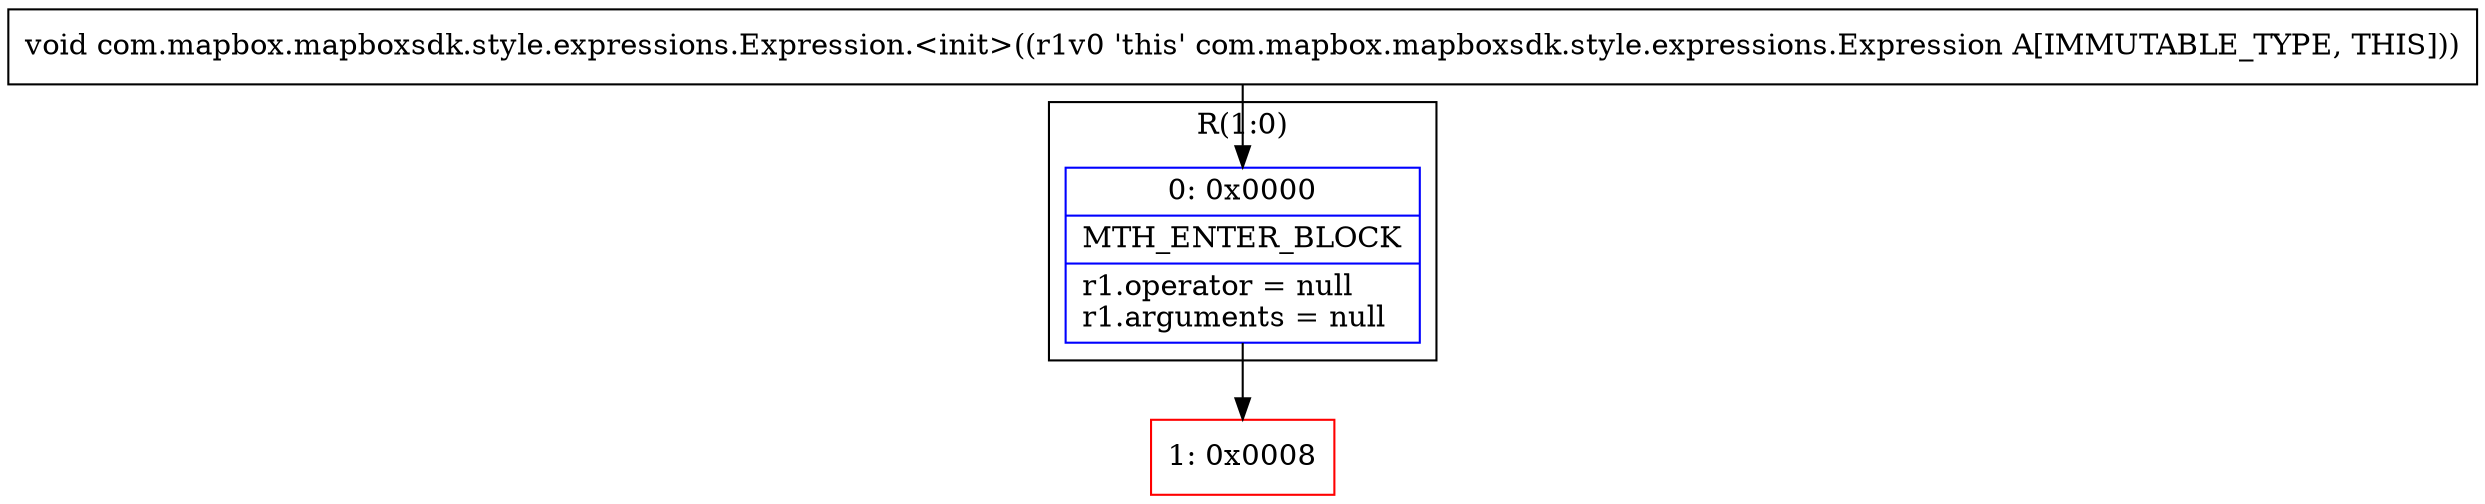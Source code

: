 digraph "CFG forcom.mapbox.mapboxsdk.style.expressions.Expression.\<init\>()V" {
subgraph cluster_Region_1434181378 {
label = "R(1:0)";
node [shape=record,color=blue];
Node_0 [shape=record,label="{0\:\ 0x0000|MTH_ENTER_BLOCK\l|r1.operator = null\lr1.arguments = null\l}"];
}
Node_1 [shape=record,color=red,label="{1\:\ 0x0008}"];
MethodNode[shape=record,label="{void com.mapbox.mapboxsdk.style.expressions.Expression.\<init\>((r1v0 'this' com.mapbox.mapboxsdk.style.expressions.Expression A[IMMUTABLE_TYPE, THIS])) }"];
MethodNode -> Node_0;
Node_0 -> Node_1;
}

